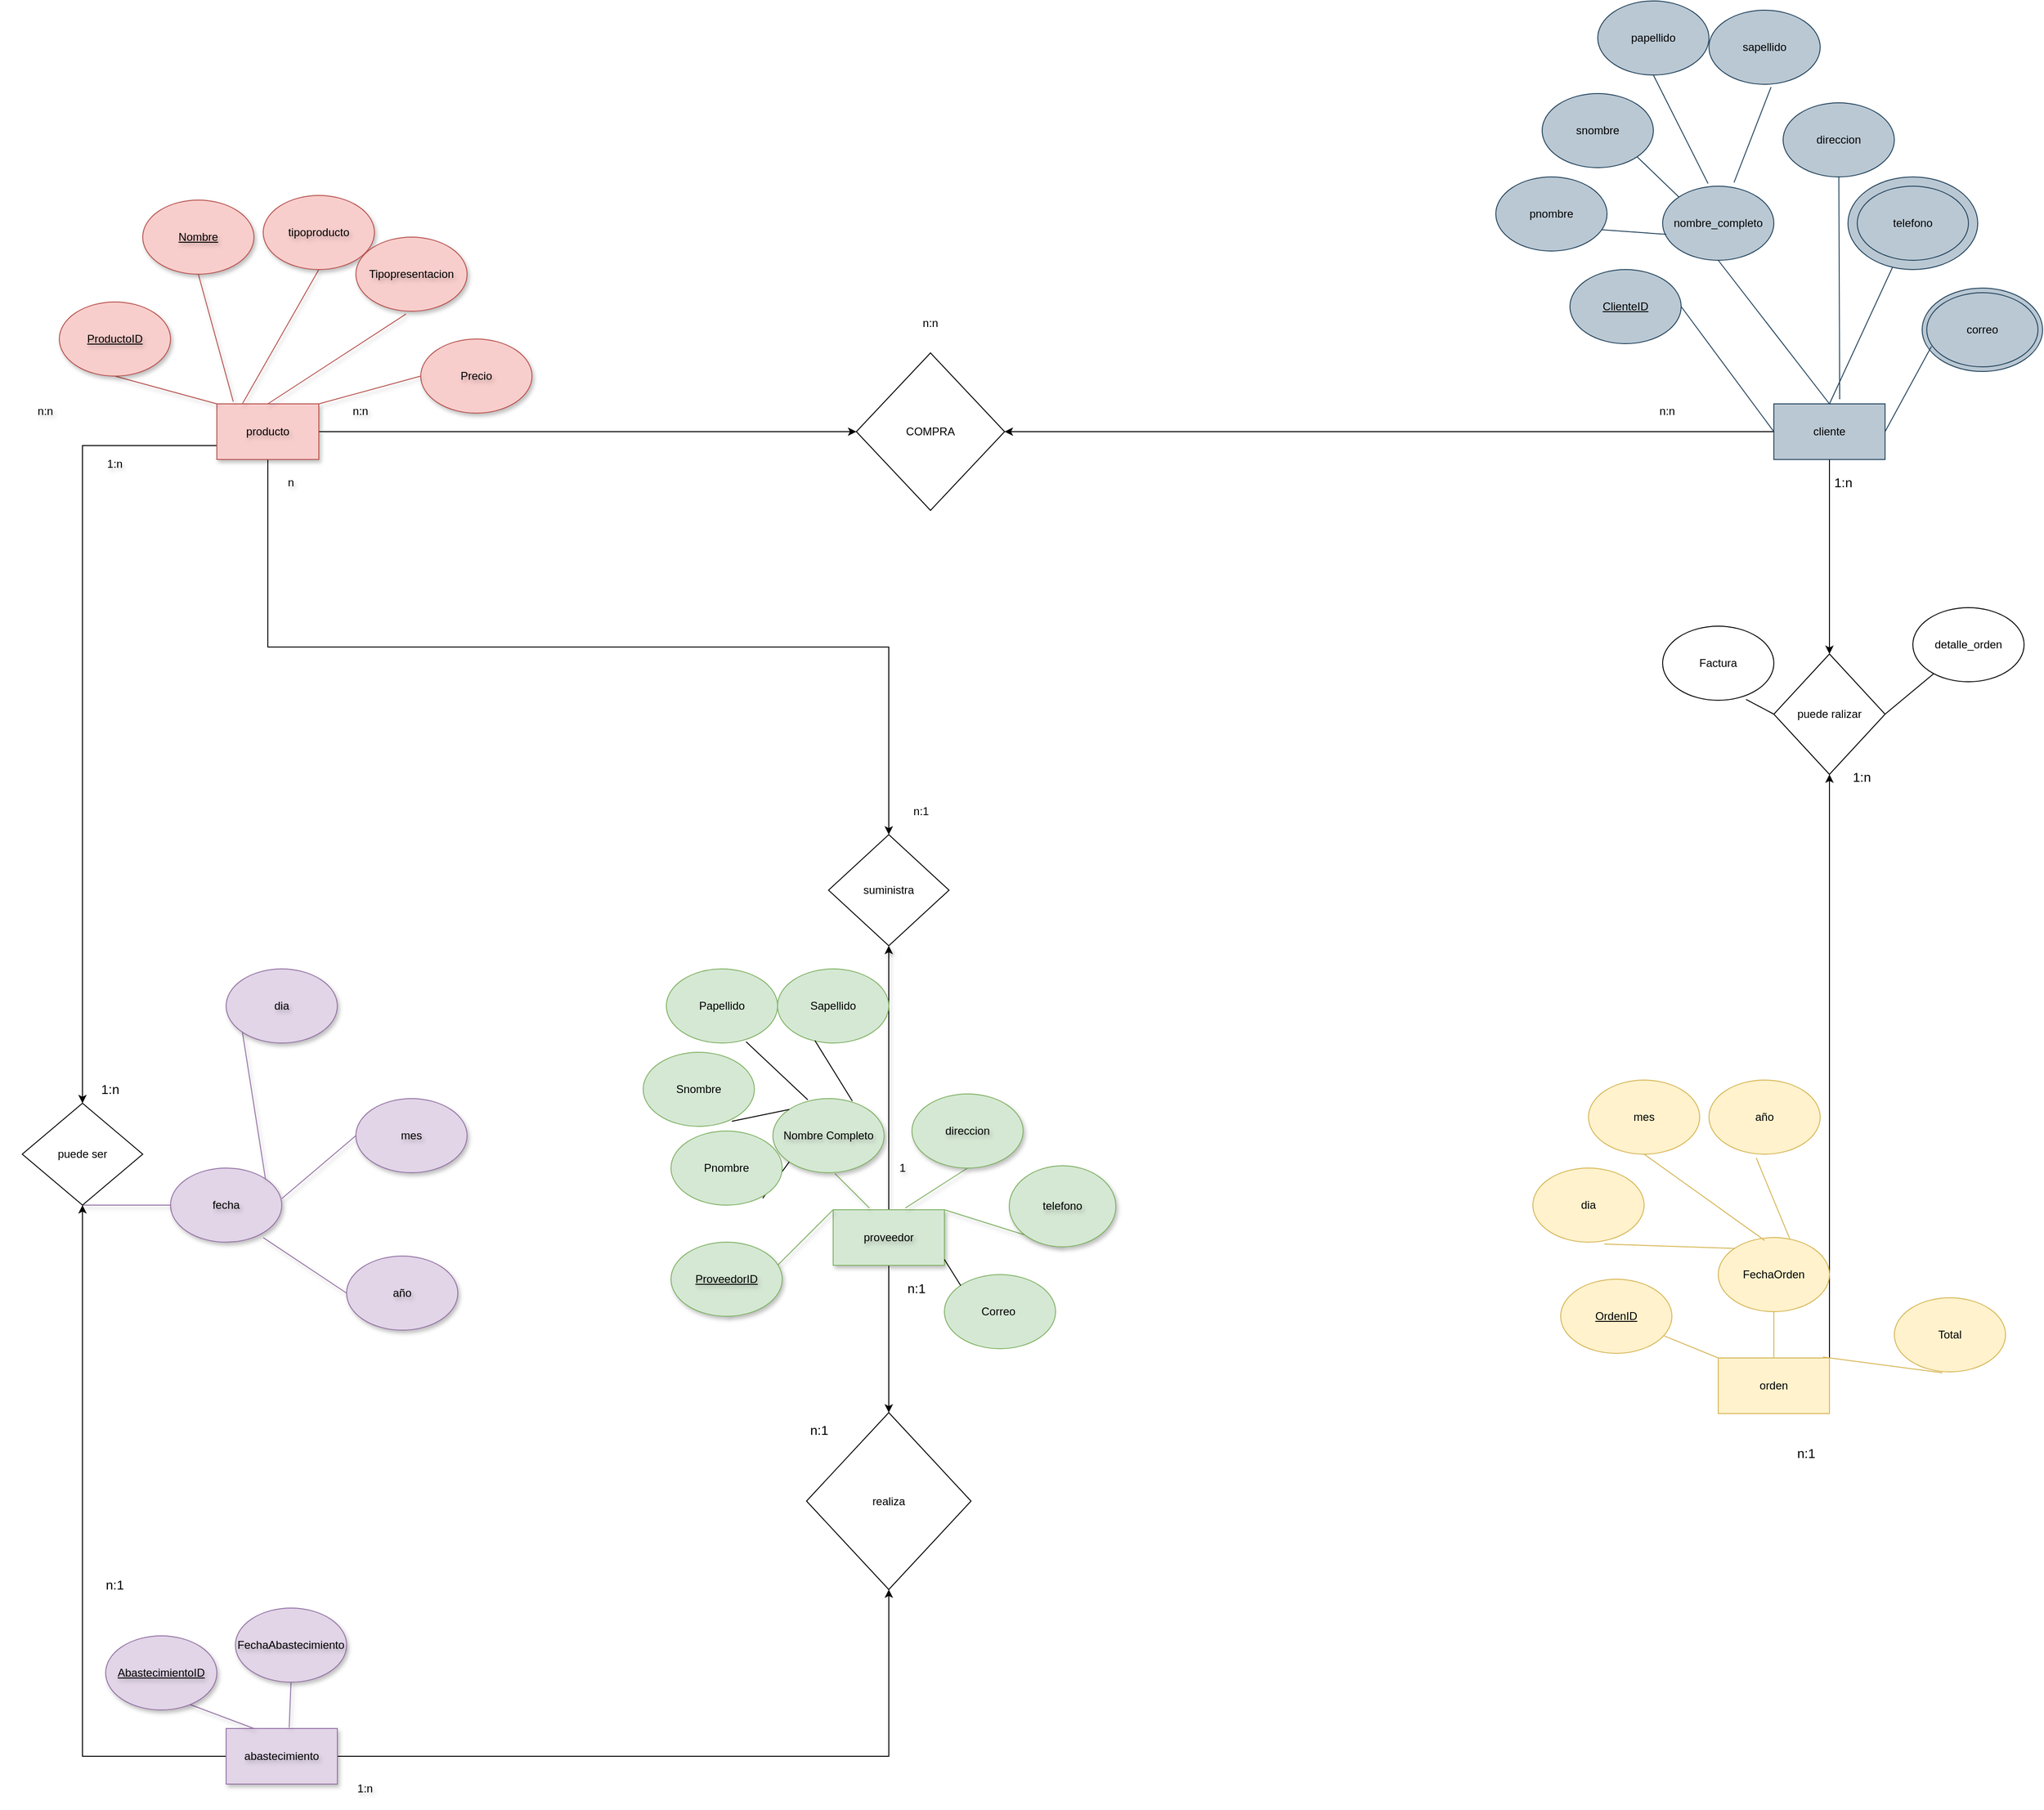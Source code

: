 <mxfile version="24.0.7" type="github">
  <diagram name="Página-1" id="KQwpbQ9i_a1BtApClrWy">
    <mxGraphModel dx="4506" dy="2755" grid="1" gridSize="10" guides="1" tooltips="1" connect="1" arrows="1" fold="1" page="1" pageScale="1" pageWidth="827" pageHeight="1169" math="0" shadow="0">
      <root>
        <mxCell id="0" />
        <mxCell id="1" parent="0" />
        <mxCell id="RHrHVaiQjJZBg-y2Oaoj-41" value="" style="ellipse;whiteSpace=wrap;html=1;fillColor=#bac8d3;strokeColor=#23445d;" parent="1" vertex="1">
          <mxGeometry x="590" y="-205" width="130" height="90" as="geometry" />
        </mxCell>
        <mxCell id="RHrHVaiQjJZBg-y2Oaoj-15" value="" style="ellipse;whiteSpace=wrap;html=1;fillColor=#bac8d3;strokeColor=#23445d;" parent="1" vertex="1">
          <mxGeometry x="510" y="-325" width="140" height="100" as="geometry" />
        </mxCell>
        <mxCell id="RHrHVaiQjJZBg-y2Oaoj-98" style="edgeStyle=orthogonalEdgeStyle;rounded=0;orthogonalLoop=1;jettySize=auto;html=1;" parent="1" source="RHrHVaiQjJZBg-y2Oaoj-1" target="RHrHVaiQjJZBg-y2Oaoj-99" edge="1">
          <mxGeometry relative="1" as="geometry">
            <mxPoint x="530" y="300" as="targetPoint" />
          </mxGeometry>
        </mxCell>
        <mxCell id="RHrHVaiQjJZBg-y2Oaoj-122" style="edgeStyle=orthogonalEdgeStyle;rounded=0;orthogonalLoop=1;jettySize=auto;html=1;exitX=0;exitY=0.5;exitDx=0;exitDy=0;entryX=1;entryY=0.5;entryDx=0;entryDy=0;" parent="1" source="RHrHVaiQjJZBg-y2Oaoj-1" target="RHrHVaiQjJZBg-y2Oaoj-97" edge="1">
          <mxGeometry relative="1" as="geometry" />
        </mxCell>
        <mxCell id="RHrHVaiQjJZBg-y2Oaoj-1" value="cliente" style="rounded=0;whiteSpace=wrap;html=1;fillColor=#bac8d3;strokeColor=#23445d;" parent="1" vertex="1">
          <mxGeometry x="430" y="-80" width="120" height="60" as="geometry" />
        </mxCell>
        <mxCell id="RHrHVaiQjJZBg-y2Oaoj-90" style="edgeStyle=orthogonalEdgeStyle;rounded=0;orthogonalLoop=1;jettySize=auto;html=1;entryX=0.5;entryY=0;entryDx=0;entryDy=0;exitX=0.5;exitY=1;exitDx=0;exitDy=0;" parent="1" source="RHrHVaiQjJZBg-y2Oaoj-2" target="RHrHVaiQjJZBg-y2Oaoj-92" edge="1">
          <mxGeometry relative="1" as="geometry">
            <mxPoint x="-890" y="530" as="targetPoint" />
            <mxPoint x="-1140" y="160" as="sourcePoint" />
          </mxGeometry>
        </mxCell>
        <mxCell id="RHrHVaiQjJZBg-y2Oaoj-108" style="edgeStyle=orthogonalEdgeStyle;rounded=0;orthogonalLoop=1;jettySize=auto;html=1;exitX=0;exitY=0.75;exitDx=0;exitDy=0;" parent="1" source="RHrHVaiQjJZBg-y2Oaoj-2" target="RHrHVaiQjJZBg-y2Oaoj-109" edge="1">
          <mxGeometry relative="1" as="geometry">
            <mxPoint x="-1412" y="420" as="targetPoint" />
          </mxGeometry>
        </mxCell>
        <mxCell id="RHrHVaiQjJZBg-y2Oaoj-111" style="edgeStyle=orthogonalEdgeStyle;rounded=0;orthogonalLoop=1;jettySize=auto;html=1;entryX=0;entryY=0.5;entryDx=0;entryDy=0;" parent="1" source="RHrHVaiQjJZBg-y2Oaoj-2" target="RHrHVaiQjJZBg-y2Oaoj-97" edge="1">
          <mxGeometry relative="1" as="geometry" />
        </mxCell>
        <mxCell id="RHrHVaiQjJZBg-y2Oaoj-2" value="producto" style="rounded=0;whiteSpace=wrap;html=1;fillColor=#f8cecc;strokeColor=#b85450;shadow=1;textShadow=1;" parent="1" vertex="1">
          <mxGeometry x="-1250" y="-80" width="110" height="60" as="geometry" />
        </mxCell>
        <mxCell id="RHrHVaiQjJZBg-y2Oaoj-91" style="edgeStyle=orthogonalEdgeStyle;rounded=0;orthogonalLoop=1;jettySize=auto;html=1;exitX=0.5;exitY=0;exitDx=0;exitDy=0;entryX=0.5;entryY=1;entryDx=0;entryDy=0;shadow=1;textShadow=1;" parent="1" source="RHrHVaiQjJZBg-y2Oaoj-3" target="RHrHVaiQjJZBg-y2Oaoj-92" edge="1">
          <mxGeometry relative="1" as="geometry">
            <mxPoint x="-525" y="540" as="targetPoint" />
          </mxGeometry>
        </mxCell>
        <mxCell id="RHrHVaiQjJZBg-y2Oaoj-127" style="edgeStyle=orthogonalEdgeStyle;rounded=0;orthogonalLoop=1;jettySize=auto;html=1;entryX=0.5;entryY=0;entryDx=0;entryDy=0;" parent="1" source="RHrHVaiQjJZBg-y2Oaoj-3" target="RHrHVaiQjJZBg-y2Oaoj-126" edge="1">
          <mxGeometry relative="1" as="geometry" />
        </mxCell>
        <mxCell id="RHrHVaiQjJZBg-y2Oaoj-3" value="proveedor" style="rounded=0;whiteSpace=wrap;html=1;fillColor=#d5e8d4;strokeColor=#82b366;shadow=1;textShadow=1;" parent="1" vertex="1">
          <mxGeometry x="-585" y="790" width="120" height="60" as="geometry" />
        </mxCell>
        <mxCell id="RHrHVaiQjJZBg-y2Oaoj-100" style="edgeStyle=orthogonalEdgeStyle;rounded=0;orthogonalLoop=1;jettySize=auto;html=1;exitX=1;exitY=0;exitDx=0;exitDy=0;entryX=0.5;entryY=1;entryDx=0;entryDy=0;" parent="1" source="RHrHVaiQjJZBg-y2Oaoj-5" target="RHrHVaiQjJZBg-y2Oaoj-99" edge="1">
          <mxGeometry relative="1" as="geometry">
            <mxPoint x="544" y="455" as="targetPoint" />
          </mxGeometry>
        </mxCell>
        <mxCell id="RHrHVaiQjJZBg-y2Oaoj-5" value="orden" style="rounded=0;whiteSpace=wrap;html=1;fillColor=#fff2cc;strokeColor=#d6b656;" parent="1" vertex="1">
          <mxGeometry x="370" y="950" width="120" height="60" as="geometry" />
        </mxCell>
        <mxCell id="RHrHVaiQjJZBg-y2Oaoj-8" value="" style="endArrow=none;html=1;rounded=0;exitX=0;exitY=0.5;exitDx=0;exitDy=0;entryX=1;entryY=0.5;entryDx=0;entryDy=0;fillColor=#bac8d3;strokeColor=#23445d;" parent="1" source="RHrHVaiQjJZBg-y2Oaoj-1" target="RHrHVaiQjJZBg-y2Oaoj-11" edge="1">
          <mxGeometry width="50" height="50" relative="1" as="geometry">
            <mxPoint x="460" y="-155" as="sourcePoint" />
            <mxPoint x="450" y="-265" as="targetPoint" />
          </mxGeometry>
        </mxCell>
        <mxCell id="RHrHVaiQjJZBg-y2Oaoj-9" value="" style="endArrow=none;html=1;rounded=0;exitX=0.5;exitY=0;exitDx=0;exitDy=0;entryX=0.5;entryY=1;entryDx=0;entryDy=0;fillColor=#bac8d3;strokeColor=#23445d;" parent="1" source="RHrHVaiQjJZBg-y2Oaoj-1" target="RHrHVaiQjJZBg-y2Oaoj-12" edge="1">
          <mxGeometry width="50" height="50" relative="1" as="geometry">
            <mxPoint x="500" y="-175" as="sourcePoint" />
            <mxPoint x="480" y="-245" as="targetPoint" />
          </mxGeometry>
        </mxCell>
        <mxCell id="RHrHVaiQjJZBg-y2Oaoj-10" value="" style="endArrow=none;html=1;rounded=0;fillColor=#bac8d3;strokeColor=#23445d;exitX=0.5;exitY=0;exitDx=0;exitDy=0;" parent="1" source="RHrHVaiQjJZBg-y2Oaoj-1" target="RHrHVaiQjJZBg-y2Oaoj-15" edge="1">
          <mxGeometry width="50" height="50" relative="1" as="geometry">
            <mxPoint x="520" y="-165" as="sourcePoint" />
            <mxPoint x="530" y="-245" as="targetPoint" />
          </mxGeometry>
        </mxCell>
        <mxCell id="RHrHVaiQjJZBg-y2Oaoj-11" value="&lt;u&gt;ClienteID&lt;/u&gt;" style="ellipse;whiteSpace=wrap;html=1;fillColor=#bac8d3;strokeColor=#23445d;" parent="1" vertex="1">
          <mxGeometry x="210" y="-225" width="120" height="80" as="geometry" />
        </mxCell>
        <mxCell id="RHrHVaiQjJZBg-y2Oaoj-12" value="nombre_completo" style="ellipse;whiteSpace=wrap;html=1;fillColor=#bac8d3;strokeColor=#23445d;" parent="1" vertex="1">
          <mxGeometry x="310" y="-315" width="120" height="80" as="geometry" />
        </mxCell>
        <mxCell id="RHrHVaiQjJZBg-y2Oaoj-13" value="direccion" style="ellipse;whiteSpace=wrap;html=1;fillColor=#bac8d3;strokeColor=#23445d;" parent="1" vertex="1">
          <mxGeometry x="440" y="-405" width="120" height="80" as="geometry" />
        </mxCell>
        <mxCell id="RHrHVaiQjJZBg-y2Oaoj-14" value="telefono" style="ellipse;whiteSpace=wrap;html=1;fillColor=#bac8d3;strokeColor=#23445d;" parent="1" vertex="1">
          <mxGeometry x="520" y="-315" width="120" height="80" as="geometry" />
        </mxCell>
        <mxCell id="RHrHVaiQjJZBg-y2Oaoj-16" value="" style="endArrow=none;html=1;rounded=0;exitX=0.592;exitY=-0.083;exitDx=0;exitDy=0;exitPerimeter=0;fillColor=#bac8d3;strokeColor=#23445d;" parent="1" source="RHrHVaiQjJZBg-y2Oaoj-1" target="RHrHVaiQjJZBg-y2Oaoj-13" edge="1">
          <mxGeometry width="50" height="50" relative="1" as="geometry">
            <mxPoint x="480" y="-135" as="sourcePoint" />
            <mxPoint x="480" y="-235" as="targetPoint" />
          </mxGeometry>
        </mxCell>
        <mxCell id="RHrHVaiQjJZBg-y2Oaoj-17" value="" style="endArrow=none;html=1;rounded=0;entryX=0.95;entryY=0.713;entryDx=0;entryDy=0;entryPerimeter=0;exitX=0.033;exitY=0.65;exitDx=0;exitDy=0;exitPerimeter=0;fillColor=#bac8d3;strokeColor=#23445d;" parent="1" source="RHrHVaiQjJZBg-y2Oaoj-12" target="RHrHVaiQjJZBg-y2Oaoj-19" edge="1">
          <mxGeometry width="50" height="50" relative="1" as="geometry">
            <mxPoint x="300" y="-265" as="sourcePoint" />
            <mxPoint x="240" y="-285" as="targetPoint" />
          </mxGeometry>
        </mxCell>
        <mxCell id="RHrHVaiQjJZBg-y2Oaoj-18" value="" style="endArrow=none;html=1;rounded=0;exitX=0;exitY=0;exitDx=0;exitDy=0;entryX=1;entryY=1;entryDx=0;entryDy=0;fillColor=#bac8d3;strokeColor=#23445d;" parent="1" source="RHrHVaiQjJZBg-y2Oaoj-12" target="RHrHVaiQjJZBg-y2Oaoj-20" edge="1">
          <mxGeometry width="50" height="50" relative="1" as="geometry">
            <mxPoint x="220" y="-295" as="sourcePoint" />
            <mxPoint x="380" y="-395" as="targetPoint" />
          </mxGeometry>
        </mxCell>
        <mxCell id="RHrHVaiQjJZBg-y2Oaoj-19" value="pnombre" style="ellipse;whiteSpace=wrap;html=1;fillColor=#bac8d3;strokeColor=#23445d;" parent="1" vertex="1">
          <mxGeometry x="130" y="-325" width="120" height="80" as="geometry" />
        </mxCell>
        <mxCell id="RHrHVaiQjJZBg-y2Oaoj-20" value="snombre" style="ellipse;whiteSpace=wrap;html=1;fillColor=#bac8d3;strokeColor=#23445d;" parent="1" vertex="1">
          <mxGeometry x="180" y="-415" width="120" height="80" as="geometry" />
        </mxCell>
        <mxCell id="RHrHVaiQjJZBg-y2Oaoj-21" value="papellido" style="ellipse;whiteSpace=wrap;html=1;fillColor=#bac8d3;strokeColor=#23445d;" parent="1" vertex="1">
          <mxGeometry x="240" y="-515" width="120" height="80" as="geometry" />
        </mxCell>
        <mxCell id="RHrHVaiQjJZBg-y2Oaoj-22" value="sapellido" style="ellipse;whiteSpace=wrap;html=1;fillColor=#bac8d3;strokeColor=#23445d;" parent="1" vertex="1">
          <mxGeometry x="360" y="-505" width="120" height="80" as="geometry" />
        </mxCell>
        <mxCell id="RHrHVaiQjJZBg-y2Oaoj-23" value="" style="endArrow=none;html=1;rounded=0;exitX=0.408;exitY=-0.037;exitDx=0;exitDy=0;exitPerimeter=0;entryX=0.5;entryY=1;entryDx=0;entryDy=0;fillColor=#bac8d3;strokeColor=#23445d;" parent="1" source="RHrHVaiQjJZBg-y2Oaoj-12" target="RHrHVaiQjJZBg-y2Oaoj-21" edge="1">
          <mxGeometry width="50" height="50" relative="1" as="geometry">
            <mxPoint x="240" y="-365" as="sourcePoint" />
            <mxPoint x="240" y="-465" as="targetPoint" />
          </mxGeometry>
        </mxCell>
        <mxCell id="RHrHVaiQjJZBg-y2Oaoj-24" value="" style="endArrow=none;html=1;rounded=0;exitX=0.642;exitY=-0.05;exitDx=0;exitDy=0;exitPerimeter=0;entryX=0.558;entryY=1.038;entryDx=0;entryDy=0;entryPerimeter=0;fillColor=#bac8d3;strokeColor=#23445d;" parent="1" source="RHrHVaiQjJZBg-y2Oaoj-12" target="RHrHVaiQjJZBg-y2Oaoj-22" edge="1">
          <mxGeometry width="50" height="50" relative="1" as="geometry">
            <mxPoint x="369.5" y="-355" as="sourcePoint" />
            <mxPoint x="369.5" y="-455" as="targetPoint" />
          </mxGeometry>
        </mxCell>
        <mxCell id="RHrHVaiQjJZBg-y2Oaoj-25" value="" style="endArrow=none;html=1;rounded=0;exitX=0;exitY=0;exitDx=0;exitDy=0;entryX=0.5;entryY=1;entryDx=0;entryDy=0;fillColor=#f8cecc;strokeColor=#b85450;shadow=1;textShadow=1;" parent="1" source="RHrHVaiQjJZBg-y2Oaoj-2" target="RHrHVaiQjJZBg-y2Oaoj-29" edge="1">
          <mxGeometry width="50" height="50" relative="1" as="geometry">
            <mxPoint x="-1240" y="-80" as="sourcePoint" />
            <mxPoint x="-1240" y="-180" as="targetPoint" />
          </mxGeometry>
        </mxCell>
        <mxCell id="RHrHVaiQjJZBg-y2Oaoj-26" value="" style="endArrow=none;html=1;rounded=0;exitX=0.25;exitY=0;exitDx=0;exitDy=0;entryX=0.5;entryY=1;entryDx=0;entryDy=0;fillColor=#f8cecc;strokeColor=#b85450;shadow=1;textShadow=1;" parent="1" source="RHrHVaiQjJZBg-y2Oaoj-2" target="RHrHVaiQjJZBg-y2Oaoj-31" edge="1">
          <mxGeometry width="50" height="50" relative="1" as="geometry">
            <mxPoint x="-1190" y="-80" as="sourcePoint" />
            <mxPoint x="-1190" y="-180" as="targetPoint" />
          </mxGeometry>
        </mxCell>
        <mxCell id="RHrHVaiQjJZBg-y2Oaoj-28" value="" style="endArrow=none;html=1;rounded=0;exitX=0.5;exitY=0;exitDx=0;exitDy=0;entryX=0.45;entryY=1.038;entryDx=0;entryDy=0;entryPerimeter=0;fillColor=#f8cecc;strokeColor=#b85450;shadow=1;textShadow=1;" parent="1" source="RHrHVaiQjJZBg-y2Oaoj-2" target="RHrHVaiQjJZBg-y2Oaoj-33" edge="1">
          <mxGeometry width="50" height="50" relative="1" as="geometry">
            <mxPoint x="-1020" y="40" as="sourcePoint" />
            <mxPoint x="-1110" y="-160" as="targetPoint" />
          </mxGeometry>
        </mxCell>
        <mxCell id="RHrHVaiQjJZBg-y2Oaoj-29" value="&lt;u&gt;ProductoID&lt;/u&gt;" style="ellipse;whiteSpace=wrap;html=1;fillColor=#f8cecc;strokeColor=#b85450;shadow=1;textShadow=1;" parent="1" vertex="1">
          <mxGeometry x="-1420" y="-190" width="120" height="80" as="geometry" />
        </mxCell>
        <mxCell id="RHrHVaiQjJZBg-y2Oaoj-31" value="tipoproducto" style="ellipse;whiteSpace=wrap;html=1;fillColor=#f8cecc;strokeColor=#b85450;shadow=1;textShadow=1;" parent="1" vertex="1">
          <mxGeometry x="-1200" y="-305" width="120" height="80" as="geometry" />
        </mxCell>
        <mxCell id="RHrHVaiQjJZBg-y2Oaoj-33" value="Tipopresentacion" style="ellipse;whiteSpace=wrap;html=1;fillColor=#f8cecc;strokeColor=#b85450;shadow=1;textShadow=1;" parent="1" vertex="1">
          <mxGeometry x="-1100" y="-260" width="120" height="80" as="geometry" />
        </mxCell>
        <mxCell id="RHrHVaiQjJZBg-y2Oaoj-34" value="Precio" style="ellipse;whiteSpace=wrap;html=1;fillColor=#f8cecc;strokeColor=#b85450;shadow=1;textShadow=1;" parent="1" vertex="1">
          <mxGeometry x="-1030" y="-150" width="120" height="80" as="geometry" />
        </mxCell>
        <mxCell id="RHrHVaiQjJZBg-y2Oaoj-36" value="" style="endArrow=none;html=1;rounded=0;exitX=1;exitY=0;exitDx=0;exitDy=0;entryX=0;entryY=0.5;entryDx=0;entryDy=0;fillColor=#f8cecc;strokeColor=#b85450;shadow=1;textShadow=1;" parent="1" source="RHrHVaiQjJZBg-y2Oaoj-2" target="RHrHVaiQjJZBg-y2Oaoj-34" edge="1">
          <mxGeometry width="50" height="50" relative="1" as="geometry">
            <mxPoint x="-1090" y="-10" as="sourcePoint" />
            <mxPoint x="-1030" y="-80" as="targetPoint" />
          </mxGeometry>
        </mxCell>
        <mxCell id="RHrHVaiQjJZBg-y2Oaoj-39" value="correo" style="ellipse;whiteSpace=wrap;html=1;fillColor=#bac8d3;strokeColor=#23445d;" parent="1" vertex="1">
          <mxGeometry x="595" y="-200" width="120" height="80" as="geometry" />
        </mxCell>
        <mxCell id="RHrHVaiQjJZBg-y2Oaoj-40" value="" style="endArrow=none;html=1;rounded=0;exitX=1;exitY=0.5;exitDx=0;exitDy=0;entryX=0.042;entryY=0.725;entryDx=0;entryDy=0;entryPerimeter=0;fillColor=#bac8d3;strokeColor=#23445d;" parent="1" source="RHrHVaiQjJZBg-y2Oaoj-1" target="RHrHVaiQjJZBg-y2Oaoj-39" edge="1">
          <mxGeometry width="50" height="50" relative="1" as="geometry">
            <mxPoint x="639" y="-65" as="sourcePoint" />
            <mxPoint x="639" y="-165" as="targetPoint" />
          </mxGeometry>
        </mxCell>
        <mxCell id="RHrHVaiQjJZBg-y2Oaoj-42" value="" style="endArrow=none;html=1;rounded=0;exitX=0;exitY=0;exitDx=0;exitDy=0;entryX=0.5;entryY=1;entryDx=0;entryDy=0;fillColor=#d5e8d4;strokeColor=#82b366;shadow=1;textShadow=1;" parent="1" source="RHrHVaiQjJZBg-y2Oaoj-3" target="RHrHVaiQjJZBg-y2Oaoj-47" edge="1">
          <mxGeometry width="50" height="50" relative="1" as="geometry">
            <mxPoint x="-600" y="650" as="sourcePoint" />
            <mxPoint x="-610" y="680" as="targetPoint" />
          </mxGeometry>
        </mxCell>
        <mxCell id="RHrHVaiQjJZBg-y2Oaoj-43" value="" style="endArrow=none;html=1;rounded=0;exitX=0.325;exitY=-0.033;exitDx=0;exitDy=0;exitPerimeter=0;entryX=0.558;entryY=1.013;entryDx=0;entryDy=0;entryPerimeter=0;fillColor=#d5e8d4;strokeColor=#82b366;shadow=1;textShadow=1;" parent="1" source="RHrHVaiQjJZBg-y2Oaoj-3" target="RHrHVaiQjJZBg-y2Oaoj-48" edge="1">
          <mxGeometry width="50" height="50" relative="1" as="geometry">
            <mxPoint x="-510" y="730" as="sourcePoint" />
            <mxPoint x="-550" y="630" as="targetPoint" />
          </mxGeometry>
        </mxCell>
        <mxCell id="RHrHVaiQjJZBg-y2Oaoj-44" value="" style="endArrow=none;html=1;rounded=0;exitX=0.65;exitY=-0.033;exitDx=0;exitDy=0;exitPerimeter=0;entryX=0.5;entryY=1;entryDx=0;entryDy=0;fillColor=#d5e8d4;strokeColor=#82b366;shadow=1;textShadow=1;" parent="1" source="RHrHVaiQjJZBg-y2Oaoj-3" target="RHrHVaiQjJZBg-y2Oaoj-50" edge="1">
          <mxGeometry width="50" height="50" relative="1" as="geometry">
            <mxPoint x="-370" y="760" as="sourcePoint" />
            <mxPoint x="-490" y="640" as="targetPoint" />
          </mxGeometry>
        </mxCell>
        <mxCell id="RHrHVaiQjJZBg-y2Oaoj-45" value="" style="endArrow=none;html=1;rounded=0;exitX=1;exitY=0;exitDx=0;exitDy=0;entryX=0.5;entryY=1;entryDx=0;entryDy=0;fillColor=#d5e8d4;strokeColor=#82b366;shadow=1;textShadow=1;" parent="1" source="RHrHVaiQjJZBg-y2Oaoj-3" target="RHrHVaiQjJZBg-y2Oaoj-51" edge="1">
          <mxGeometry width="50" height="50" relative="1" as="geometry">
            <mxPoint x="-310.5" y="770" as="sourcePoint" />
            <mxPoint x="-430" y="650" as="targetPoint" />
          </mxGeometry>
        </mxCell>
        <mxCell id="RHrHVaiQjJZBg-y2Oaoj-47" value="&lt;u&gt;ProveedorID&lt;/u&gt;" style="ellipse;whiteSpace=wrap;html=1;fillColor=#d5e8d4;strokeColor=#82b366;shadow=1;textShadow=1;" parent="1" vertex="1">
          <mxGeometry x="-760" y="825" width="120" height="80" as="geometry" />
        </mxCell>
        <mxCell id="RHrHVaiQjJZBg-y2Oaoj-48" value="Nombre Completo" style="ellipse;whiteSpace=wrap;html=1;fillColor=#d5e8d4;strokeColor=#82b366;shadow=1;textShadow=1;" parent="1" vertex="1">
          <mxGeometry x="-650" y="670" width="120" height="80" as="geometry" />
        </mxCell>
        <mxCell id="RHrHVaiQjJZBg-y2Oaoj-50" value="direccion" style="ellipse;whiteSpace=wrap;html=1;fillColor=#d5e8d4;strokeColor=#82b366;shadow=1;textShadow=1;" parent="1" vertex="1">
          <mxGeometry x="-500" y="665" width="120" height="80" as="geometry" />
        </mxCell>
        <mxCell id="RHrHVaiQjJZBg-y2Oaoj-51" value="telefono" style="ellipse;whiteSpace=wrap;html=1;fillColor=#d5e8d4;strokeColor=#82b366;shadow=1;textShadow=1;" parent="1" vertex="1">
          <mxGeometry x="-395" y="742.5" width="115" height="87.5" as="geometry" />
        </mxCell>
        <mxCell id="RHrHVaiQjJZBg-y2Oaoj-53" value="" style="endArrow=none;html=1;rounded=0;exitX=0;exitY=0;exitDx=0;exitDy=0;fillColor=#fff2cc;strokeColor=#d6b656;" parent="1" source="RHrHVaiQjJZBg-y2Oaoj-5" target="RHrHVaiQjJZBg-y2Oaoj-58" edge="1">
          <mxGeometry width="50" height="50" relative="1" as="geometry">
            <mxPoint x="370" y="900" as="sourcePoint" />
            <mxPoint x="310" y="835" as="targetPoint" />
          </mxGeometry>
        </mxCell>
        <mxCell id="RHrHVaiQjJZBg-y2Oaoj-54" value="" style="endArrow=none;html=1;rounded=0;exitX=0.5;exitY=0;exitDx=0;exitDy=0;entryX=0.5;entryY=1;entryDx=0;entryDy=0;fillColor=#fff2cc;strokeColor=#d6b656;" parent="1" source="RHrHVaiQjJZBg-y2Oaoj-5" target="RHrHVaiQjJZBg-y2Oaoj-59" edge="1">
          <mxGeometry width="50" height="50" relative="1" as="geometry">
            <mxPoint x="470" y="765" as="sourcePoint" />
            <mxPoint x="420" y="825" as="targetPoint" />
          </mxGeometry>
        </mxCell>
        <mxCell id="RHrHVaiQjJZBg-y2Oaoj-55" value="" style="endArrow=none;html=1;rounded=0;exitX=0.942;exitY=-0.017;exitDx=0;exitDy=0;entryX=0.433;entryY=1.013;entryDx=0;entryDy=0;entryPerimeter=0;fillColor=#fff2cc;strokeColor=#d6b656;exitPerimeter=0;" parent="1" source="RHrHVaiQjJZBg-y2Oaoj-5" target="RHrHVaiQjJZBg-y2Oaoj-60" edge="1">
          <mxGeometry width="50" height="50" relative="1" as="geometry">
            <mxPoint x="480" y="775" as="sourcePoint" />
            <mxPoint x="480" y="855" as="targetPoint" />
          </mxGeometry>
        </mxCell>
        <mxCell id="RHrHVaiQjJZBg-y2Oaoj-58" value="&lt;u&gt;OrdenID&lt;/u&gt;" style="ellipse;whiteSpace=wrap;html=1;fillColor=#fff2cc;strokeColor=#d6b656;" parent="1" vertex="1">
          <mxGeometry x="200" y="865" width="120" height="80" as="geometry" />
        </mxCell>
        <mxCell id="RHrHVaiQjJZBg-y2Oaoj-59" value="FechaOrden" style="ellipse;whiteSpace=wrap;html=1;fillColor=#fff2cc;strokeColor=#d6b656;" parent="1" vertex="1">
          <mxGeometry x="370" y="820" width="120" height="80" as="geometry" />
        </mxCell>
        <mxCell id="RHrHVaiQjJZBg-y2Oaoj-60" value="Total" style="ellipse;whiteSpace=wrap;html=1;fillColor=#fff2cc;strokeColor=#d6b656;" parent="1" vertex="1">
          <mxGeometry x="560" y="885" width="120" height="80" as="geometry" />
        </mxCell>
        <mxCell id="RHrHVaiQjJZBg-y2Oaoj-63" value="" style="endArrow=none;html=1;rounded=0;exitX=0;exitY=0;exitDx=0;exitDy=0;entryX=0.642;entryY=1.025;entryDx=0;entryDy=0;entryPerimeter=0;fillColor=#fff2cc;strokeColor=#d6b656;" parent="1" source="RHrHVaiQjJZBg-y2Oaoj-59" target="RHrHVaiQjJZBg-y2Oaoj-67" edge="1">
          <mxGeometry width="50" height="50" relative="1" as="geometry">
            <mxPoint x="290" y="835" as="sourcePoint" />
            <mxPoint x="300" y="805" as="targetPoint" />
          </mxGeometry>
        </mxCell>
        <mxCell id="RHrHVaiQjJZBg-y2Oaoj-65" value="" style="endArrow=none;html=1;rounded=0;exitX=0.417;exitY=0.038;exitDx=0;exitDy=0;exitPerimeter=0;entryX=0.5;entryY=1;entryDx=0;entryDy=0;fillColor=#fff2cc;strokeColor=#d6b656;" parent="1" source="RHrHVaiQjJZBg-y2Oaoj-59" target="RHrHVaiQjJZBg-y2Oaoj-68" edge="1">
          <mxGeometry width="50" height="50" relative="1" as="geometry">
            <mxPoint x="398" y="785" as="sourcePoint" />
            <mxPoint x="360" y="755" as="targetPoint" />
          </mxGeometry>
        </mxCell>
        <mxCell id="RHrHVaiQjJZBg-y2Oaoj-66" value="" style="endArrow=none;html=1;rounded=0;exitX=0.642;exitY=0.013;exitDx=0;exitDy=0;exitPerimeter=0;entryX=0.425;entryY=1.05;entryDx=0;entryDy=0;entryPerimeter=0;fillColor=#fff2cc;strokeColor=#d6b656;" parent="1" source="RHrHVaiQjJZBg-y2Oaoj-59" target="RHrHVaiQjJZBg-y2Oaoj-69" edge="1">
          <mxGeometry width="50" height="50" relative="1" as="geometry">
            <mxPoint x="400" y="805" as="sourcePoint" />
            <mxPoint x="420" y="745" as="targetPoint" />
          </mxGeometry>
        </mxCell>
        <mxCell id="RHrHVaiQjJZBg-y2Oaoj-67" value="dia" style="ellipse;whiteSpace=wrap;html=1;fillColor=#fff2cc;strokeColor=#d6b656;" parent="1" vertex="1">
          <mxGeometry x="170" y="745" width="120" height="80" as="geometry" />
        </mxCell>
        <mxCell id="RHrHVaiQjJZBg-y2Oaoj-68" value="mes" style="ellipse;whiteSpace=wrap;html=1;fillColor=#fff2cc;strokeColor=#d6b656;" parent="1" vertex="1">
          <mxGeometry x="230" y="650" width="120" height="80" as="geometry" />
        </mxCell>
        <mxCell id="RHrHVaiQjJZBg-y2Oaoj-69" value="año" style="ellipse;whiteSpace=wrap;html=1;fillColor=#fff2cc;strokeColor=#d6b656;" parent="1" vertex="1">
          <mxGeometry x="360" y="650" width="120" height="80" as="geometry" />
        </mxCell>
        <mxCell id="RHrHVaiQjJZBg-y2Oaoj-110" style="edgeStyle=orthogonalEdgeStyle;rounded=0;orthogonalLoop=1;jettySize=auto;html=1;entryX=0.5;entryY=1;entryDx=0;entryDy=0;" parent="1" source="RHrHVaiQjJZBg-y2Oaoj-76" target="RHrHVaiQjJZBg-y2Oaoj-109" edge="1">
          <mxGeometry relative="1" as="geometry" />
        </mxCell>
        <mxCell id="RHrHVaiQjJZBg-y2Oaoj-125" style="edgeStyle=orthogonalEdgeStyle;rounded=0;orthogonalLoop=1;jettySize=auto;html=1;" parent="1" source="RHrHVaiQjJZBg-y2Oaoj-76" target="RHrHVaiQjJZBg-y2Oaoj-126" edge="1">
          <mxGeometry relative="1" as="geometry">
            <mxPoint x="-1170" y="960" as="targetPoint" />
          </mxGeometry>
        </mxCell>
        <mxCell id="RHrHVaiQjJZBg-y2Oaoj-76" value="abastecimiento" style="rounded=0;whiteSpace=wrap;html=1;fillColor=#e1d5e7;strokeColor=#9673a6;shadow=1;textShadow=1;" parent="1" vertex="1">
          <mxGeometry x="-1240" y="1350" width="120" height="60" as="geometry" />
        </mxCell>
        <mxCell id="RHrHVaiQjJZBg-y2Oaoj-77" value="" style="endArrow=none;html=1;rounded=0;entryX=0.25;entryY=0;entryDx=0;entryDy=0;exitX=0;exitY=0.5;exitDx=0;exitDy=0;fillColor=#e1d5e7;strokeColor=#9673a6;shadow=1;textShadow=1;" parent="1" source="RHrHVaiQjJZBg-y2Oaoj-78" target="RHrHVaiQjJZBg-y2Oaoj-76" edge="1">
          <mxGeometry width="50" height="50" relative="1" as="geometry">
            <mxPoint x="-1410" y="1520" as="sourcePoint" />
            <mxPoint x="-1330" y="1310" as="targetPoint" />
          </mxGeometry>
        </mxCell>
        <mxCell id="RHrHVaiQjJZBg-y2Oaoj-78" value="&lt;u&gt;AbastecimientoID&lt;/u&gt;" style="ellipse;whiteSpace=wrap;html=1;fillColor=#e1d5e7;strokeColor=#9673a6;shadow=1;textShadow=1;" parent="1" vertex="1">
          <mxGeometry x="-1370" y="1250" width="120" height="80" as="geometry" />
        </mxCell>
        <mxCell id="RHrHVaiQjJZBg-y2Oaoj-79" value="" style="endArrow=none;html=1;rounded=0;entryX=0.567;entryY=-0.017;entryDx=0;entryDy=0;exitX=0.5;exitY=1;exitDx=0;exitDy=0;entryPerimeter=0;fillColor=#e1d5e7;strokeColor=#9673a6;shadow=1;textShadow=1;" parent="1" source="RHrHVaiQjJZBg-y2Oaoj-80" target="RHrHVaiQjJZBg-y2Oaoj-76" edge="1">
          <mxGeometry width="50" height="50" relative="1" as="geometry">
            <mxPoint x="-1200" y="1540" as="sourcePoint" />
            <mxPoint x="-1120" y="1330" as="targetPoint" />
          </mxGeometry>
        </mxCell>
        <mxCell id="RHrHVaiQjJZBg-y2Oaoj-80" value="FechaAbastecimiento" style="ellipse;whiteSpace=wrap;html=1;fillColor=#e1d5e7;strokeColor=#9673a6;shadow=1;textShadow=1;" parent="1" vertex="1">
          <mxGeometry x="-1230" y="1220" width="120" height="80" as="geometry" />
        </mxCell>
        <mxCell id="RHrHVaiQjJZBg-y2Oaoj-81" value="fecha" style="ellipse;whiteSpace=wrap;html=1;fillColor=#e1d5e7;strokeColor=#9673a6;shadow=1;textShadow=1;" parent="1" vertex="1">
          <mxGeometry x="-1300" y="745" width="120" height="80" as="geometry" />
        </mxCell>
        <mxCell id="RHrHVaiQjJZBg-y2Oaoj-82" value="" style="endArrow=none;html=1;rounded=0;entryX=0;entryY=1;entryDx=0;entryDy=0;exitX=1;exitY=0;exitDx=0;exitDy=0;fillColor=#e1d5e7;strokeColor=#9673a6;shadow=1;textShadow=1;" parent="1" source="RHrHVaiQjJZBg-y2Oaoj-81" target="RHrHVaiQjJZBg-y2Oaoj-85" edge="1">
          <mxGeometry width="50" height="50" relative="1" as="geometry">
            <mxPoint x="-960" y="815" as="sourcePoint" />
            <mxPoint x="-990" y="795" as="targetPoint" />
          </mxGeometry>
        </mxCell>
        <mxCell id="RHrHVaiQjJZBg-y2Oaoj-83" value="" style="endArrow=none;html=1;rounded=0;entryX=0;entryY=0.5;entryDx=0;entryDy=0;exitX=1;exitY=0.413;exitDx=0;exitDy=0;exitPerimeter=0;fillColor=#e1d5e7;strokeColor=#9673a6;shadow=1;textShadow=1;" parent="1" source="RHrHVaiQjJZBg-y2Oaoj-81" target="RHrHVaiQjJZBg-y2Oaoj-86" edge="1">
          <mxGeometry width="50" height="50" relative="1" as="geometry">
            <mxPoint x="-990" y="815" as="sourcePoint" />
            <mxPoint x="-930" y="745" as="targetPoint" />
          </mxGeometry>
        </mxCell>
        <mxCell id="RHrHVaiQjJZBg-y2Oaoj-84" value="" style="endArrow=none;html=1;rounded=0;entryX=0;entryY=0.5;entryDx=0;entryDy=0;exitX=0.833;exitY=0.938;exitDx=0;exitDy=0;exitPerimeter=0;fillColor=#e1d5e7;strokeColor=#9673a6;shadow=1;textShadow=1;" parent="1" source="RHrHVaiQjJZBg-y2Oaoj-81" target="RHrHVaiQjJZBg-y2Oaoj-87" edge="1">
          <mxGeometry width="50" height="50" relative="1" as="geometry">
            <mxPoint x="-1020" y="885" as="sourcePoint" />
            <mxPoint x="-870" y="735" as="targetPoint" />
            <Array as="points" />
          </mxGeometry>
        </mxCell>
        <mxCell id="RHrHVaiQjJZBg-y2Oaoj-85" value="dia" style="ellipse;whiteSpace=wrap;html=1;fillColor=#e1d5e7;strokeColor=#9673a6;shadow=1;textShadow=1;" parent="1" vertex="1">
          <mxGeometry x="-1240" y="530" width="120" height="80" as="geometry" />
        </mxCell>
        <mxCell id="RHrHVaiQjJZBg-y2Oaoj-86" value="mes" style="ellipse;whiteSpace=wrap;html=1;fillColor=#e1d5e7;strokeColor=#9673a6;shadow=1;textShadow=1;" parent="1" vertex="1">
          <mxGeometry x="-1100" y="670" width="120" height="80" as="geometry" />
        </mxCell>
        <mxCell id="RHrHVaiQjJZBg-y2Oaoj-87" value="año" style="ellipse;whiteSpace=wrap;html=1;fillColor=#e1d5e7;strokeColor=#9673a6;shadow=1;textShadow=1;" parent="1" vertex="1">
          <mxGeometry x="-1110" y="840" width="120" height="80" as="geometry" />
        </mxCell>
        <mxCell id="RHrHVaiQjJZBg-y2Oaoj-88" value="" style="endArrow=none;html=1;rounded=0;exitX=0.5;exitY=1;exitDx=0;exitDy=0;fillColor=#e1d5e7;strokeColor=#9673a6;shadow=1;textShadow=1;entryX=0;entryY=0.5;entryDx=0;entryDy=0;" parent="1" source="RHrHVaiQjJZBg-y2Oaoj-109" target="RHrHVaiQjJZBg-y2Oaoj-81" edge="1">
          <mxGeometry width="50" height="50" relative="1" as="geometry">
            <mxPoint x="-890" y="1420" as="sourcePoint" />
            <mxPoint x="-1120" y="810" as="targetPoint" />
          </mxGeometry>
        </mxCell>
        <mxCell id="RHrHVaiQjJZBg-y2Oaoj-92" value="suministra" style="rhombus;whiteSpace=wrap;html=1;" parent="1" vertex="1">
          <mxGeometry x="-590" y="385" width="130" height="120" as="geometry" />
        </mxCell>
        <mxCell id="RHrHVaiQjJZBg-y2Oaoj-97" value="COMPRA" style="rhombus;whiteSpace=wrap;html=1;" parent="1" vertex="1">
          <mxGeometry x="-560" y="-135" width="160" height="170" as="geometry" />
        </mxCell>
        <mxCell id="RHrHVaiQjJZBg-y2Oaoj-99" value="puede ralizar" style="rhombus;whiteSpace=wrap;html=1;" parent="1" vertex="1">
          <mxGeometry x="430" y="190" width="120" height="130" as="geometry" />
        </mxCell>
        <mxCell id="RHrHVaiQjJZBg-y2Oaoj-109" value="puede ser" style="rhombus;whiteSpace=wrap;html=1;" parent="1" vertex="1">
          <mxGeometry x="-1460" y="675" width="130" height="110" as="geometry" />
        </mxCell>
        <mxCell id="RHrHVaiQjJZBg-y2Oaoj-113" value="n:n" style="text;html=1;align=center;verticalAlign=middle;whiteSpace=wrap;rounded=0;shadow=1;textShadow=1;" parent="1" vertex="1">
          <mxGeometry x="-1140" y="-87.5" width="90" height="30" as="geometry" />
        </mxCell>
        <mxCell id="RHrHVaiQjJZBg-y2Oaoj-115" value="n:n" style="text;html=1;align=center;verticalAlign=middle;whiteSpace=wrap;rounded=0;" parent="1" vertex="1">
          <mxGeometry x="-595" y="-230" width="230" height="125" as="geometry" />
        </mxCell>
        <mxCell id="RHrHVaiQjJZBg-y2Oaoj-116" value="n" style="text;html=1;align=center;verticalAlign=middle;whiteSpace=wrap;rounded=0;shadow=1;textShadow=1;" parent="1" vertex="1">
          <mxGeometry x="-1200" y="-10" width="60" height="30" as="geometry" />
        </mxCell>
        <mxCell id="RHrHVaiQjJZBg-y2Oaoj-117" value="1" style="text;html=1;align=center;verticalAlign=middle;whiteSpace=wrap;rounded=0;shadow=1;textShadow=1;" parent="1" vertex="1">
          <mxGeometry x="-540" y="730" width="60" height="30" as="geometry" />
        </mxCell>
        <mxCell id="RHrHVaiQjJZBg-y2Oaoj-118" value="n:1" style="text;html=1;align=center;verticalAlign=middle;whiteSpace=wrap;rounded=0;fillColor=none;" parent="1" vertex="1">
          <mxGeometry x="-560" y="330" width="140" height="60" as="geometry" />
        </mxCell>
        <mxCell id="RHrHVaiQjJZBg-y2Oaoj-124" value="n:n" style="text;html=1;align=center;verticalAlign=middle;whiteSpace=wrap;rounded=0;" parent="1" vertex="1">
          <mxGeometry x="270" y="-87.5" width="90" height="30" as="geometry" />
        </mxCell>
        <mxCell id="RHrHVaiQjJZBg-y2Oaoj-126" value="realiza" style="rhombus;whiteSpace=wrap;html=1;" parent="1" vertex="1">
          <mxGeometry x="-613.75" y="1009" width="177.5" height="191" as="geometry" />
        </mxCell>
        <mxCell id="RHrHVaiQjJZBg-y2Oaoj-128" value="&lt;font style=&quot;font-size: 14px;&quot;&gt;n:1&lt;/font&gt;" style="text;html=1;align=center;verticalAlign=middle;whiteSpace=wrap;rounded=0;" parent="1" vertex="1">
          <mxGeometry x="-525" y="860" width="60" height="30" as="geometry" />
        </mxCell>
        <mxCell id="RHrHVaiQjJZBg-y2Oaoj-129" value="1:n" style="text;html=1;align=center;verticalAlign=middle;whiteSpace=wrap;rounded=0;shadow=1;textShadow=1;" parent="1" vertex="1">
          <mxGeometry x="-1120" y="1400" width="60" height="30" as="geometry" />
        </mxCell>
        <mxCell id="RHrHVaiQjJZBg-y2Oaoj-130" value="&lt;font style=&quot;font-size: 14px;&quot;&gt;n:1&lt;/font&gt;" style="text;html=1;align=center;verticalAlign=middle;whiteSpace=wrap;rounded=0;strokeWidth=1;" parent="1" vertex="1">
          <mxGeometry x="-715" y="965" width="230" height="125" as="geometry" />
        </mxCell>
        <mxCell id="RHrHVaiQjJZBg-y2Oaoj-131" value="1:n" style="text;html=1;align=center;verticalAlign=middle;whiteSpace=wrap;rounded=0;shadow=1;textShadow=1;" parent="1" vertex="1">
          <mxGeometry x="-1390" y="-30" width="60" height="30" as="geometry" />
        </mxCell>
        <mxCell id="RHrHVaiQjJZBg-y2Oaoj-132" value="&lt;font style=&quot;font-size: 14px;&quot;&gt;n:1&lt;/font&gt;" style="text;html=1;align=center;verticalAlign=middle;whiteSpace=wrap;rounded=0;" parent="1" vertex="1">
          <mxGeometry x="-1390" y="1180" width="60" height="30" as="geometry" />
        </mxCell>
        <mxCell id="RHrHVaiQjJZBg-y2Oaoj-134" value="&lt;font style=&quot;font-size: 14px;&quot;&gt;1:n&lt;/font&gt;" style="text;html=1;align=center;verticalAlign=middle;whiteSpace=wrap;rounded=0;strokeWidth=1;" parent="1" vertex="1">
          <mxGeometry x="-1480" y="597.5" width="230" height="125" as="geometry" />
        </mxCell>
        <mxCell id="RHrHVaiQjJZBg-y2Oaoj-136" value="&lt;font style=&quot;font-size: 14px;&quot;&gt;1:n&lt;/font&gt;" style="text;html=1;align=center;verticalAlign=middle;whiteSpace=wrap;rounded=0;" parent="1" vertex="1">
          <mxGeometry x="460" y="-10" width="90" height="30" as="geometry" />
        </mxCell>
        <mxCell id="RHrHVaiQjJZBg-y2Oaoj-137" value="&lt;font style=&quot;font-size: 14px;&quot;&gt;n:1&lt;/font&gt;" style="text;html=1;align=center;verticalAlign=middle;whiteSpace=wrap;rounded=0;" parent="1" vertex="1">
          <mxGeometry x="370" y="965" width="190" height="176" as="geometry" />
        </mxCell>
        <mxCell id="RHrHVaiQjJZBg-y2Oaoj-139" value="&lt;font style=&quot;font-size: 14px;&quot;&gt;1:n&lt;/font&gt;" style="text;html=1;align=center;verticalAlign=middle;whiteSpace=wrap;rounded=0;fillColor=none;" parent="1" vertex="1">
          <mxGeometry x="450" y="290" width="150" height="65" as="geometry" />
        </mxCell>
        <mxCell id="RHrHVaiQjJZBg-y2Oaoj-140" value="" style="endArrow=none;html=1;rounded=0;exitX=1;exitY=0.5;exitDx=0;exitDy=0;" parent="1" source="RHrHVaiQjJZBg-y2Oaoj-99" target="RHrHVaiQjJZBg-y2Oaoj-141" edge="1">
          <mxGeometry width="50" height="50" relative="1" as="geometry">
            <mxPoint x="580" y="230" as="sourcePoint" />
            <mxPoint x="630" y="180" as="targetPoint" />
          </mxGeometry>
        </mxCell>
        <mxCell id="RHrHVaiQjJZBg-y2Oaoj-141" value="detalle_orden" style="ellipse;whiteSpace=wrap;html=1;" parent="1" vertex="1">
          <mxGeometry x="580" y="140" width="120" height="80" as="geometry" />
        </mxCell>
        <mxCell id="h3VSHQey5GweMX60ceLr-15" value="n:n" style="text;html=1;align=center;verticalAlign=middle;whiteSpace=wrap;rounded=0;shadow=1;textShadow=1;" parent="1" vertex="1">
          <mxGeometry x="-1480" y="-87.5" width="90" height="30" as="geometry" />
        </mxCell>
        <mxCell id="zEtrgit6qLJAudFie82b-4" value="" style="endArrow=none;html=1;rounded=0;exitX=0;exitY=1;exitDx=0;exitDy=0;entryX=0.825;entryY=0.908;entryDx=0;entryDy=0;entryPerimeter=0;" parent="1" source="RHrHVaiQjJZBg-y2Oaoj-48" target="zEtrgit6qLJAudFie82b-11" edge="1">
          <mxGeometry width="50" height="50" relative="1" as="geometry">
            <mxPoint x="-480" y="780" as="sourcePoint" />
            <mxPoint x="-716.32" y="703.36" as="targetPoint" />
          </mxGeometry>
        </mxCell>
        <mxCell id="zEtrgit6qLJAudFie82b-6" value="" style="endArrow=none;html=1;rounded=0;exitX=0;exitY=0;exitDx=0;exitDy=0;entryX=0.797;entryY=0.931;entryDx=0;entryDy=0;entryPerimeter=0;" parent="1" source="RHrHVaiQjJZBg-y2Oaoj-48" target="zEtrgit6qLJAudFie82b-12" edge="1">
          <mxGeometry width="50" height="50" relative="1" as="geometry">
            <mxPoint x="-636" y="647" as="sourcePoint" />
            <mxPoint x="-660.07" y="613.36" as="targetPoint" />
          </mxGeometry>
        </mxCell>
        <mxCell id="zEtrgit6qLJAudFie82b-11" value="Pnombre" style="ellipse;whiteSpace=wrap;html=1;fillColor=#d5e8d4;strokeColor=#82b366;" parent="1" vertex="1">
          <mxGeometry x="-760" y="705" width="120" height="80" as="geometry" />
        </mxCell>
        <mxCell id="zEtrgit6qLJAudFie82b-12" value="Snombre" style="ellipse;whiteSpace=wrap;html=1;align=center;fillColor=#d5e8d4;strokeColor=#82b366;" parent="1" vertex="1">
          <mxGeometry x="-790" y="620" width="120" height="80" as="geometry" />
        </mxCell>
        <mxCell id="zEtrgit6qLJAudFie82b-13" value="Papellido" style="ellipse;whiteSpace=wrap;html=1;fillColor=#d5e8d4;strokeColor=#82b366;" parent="1" vertex="1">
          <mxGeometry x="-765" y="530" width="120" height="80" as="geometry" />
        </mxCell>
        <mxCell id="zEtrgit6qLJAudFie82b-14" value="" style="endArrow=none;html=1;rounded=0;exitX=0.314;exitY=0.017;exitDx=0;exitDy=0;exitPerimeter=0;entryX=0.717;entryY=0.983;entryDx=0;entryDy=0;entryPerimeter=0;" parent="1" source="RHrHVaiQjJZBg-y2Oaoj-48" target="zEtrgit6qLJAudFie82b-13" edge="1">
          <mxGeometry width="50" height="50" relative="1" as="geometry">
            <mxPoint x="-587" y="678" as="sourcePoint" />
            <mxPoint x="-704" y="629" as="targetPoint" />
          </mxGeometry>
        </mxCell>
        <mxCell id="zEtrgit6qLJAudFie82b-16" value="Sapellido" style="ellipse;whiteSpace=wrap;html=1;fillColor=#d5e8d4;strokeColor=#82b366;" parent="1" vertex="1">
          <mxGeometry x="-645" y="530" width="120" height="80" as="geometry" />
        </mxCell>
        <mxCell id="zEtrgit6qLJAudFie82b-17" value="" style="endArrow=none;html=1;rounded=0;exitX=0.714;exitY=0.033;exitDx=0;exitDy=0;exitPerimeter=0;entryX=0.336;entryY=0.967;entryDx=0;entryDy=0;entryPerimeter=0;" parent="1" source="RHrHVaiQjJZBg-y2Oaoj-48" target="zEtrgit6qLJAudFie82b-16" edge="1">
          <mxGeometry width="50" height="50" relative="1" as="geometry">
            <mxPoint x="-602" y="681" as="sourcePoint" />
            <mxPoint x="-564" y="619" as="targetPoint" />
          </mxGeometry>
        </mxCell>
        <mxCell id="zEtrgit6qLJAudFie82b-18" value="Correo&amp;nbsp;" style="ellipse;whiteSpace=wrap;html=1;fillColor=#d5e8d4;strokeColor=#82b366;" parent="1" vertex="1">
          <mxGeometry x="-465" y="860" width="120" height="80" as="geometry" />
        </mxCell>
        <mxCell id="zEtrgit6qLJAudFie82b-21" value="" style="endArrow=none;html=1;rounded=0;entryX=0;entryY=0;entryDx=0;entryDy=0;exitX=1;exitY=0.894;exitDx=0;exitDy=0;exitPerimeter=0;" parent="1" source="RHrHVaiQjJZBg-y2Oaoj-3" target="zEtrgit6qLJAudFie82b-18" edge="1">
          <mxGeometry width="50" height="50" relative="1" as="geometry">
            <mxPoint x="-510" y="820" as="sourcePoint" />
            <mxPoint x="-460" y="770" as="targetPoint" />
          </mxGeometry>
        </mxCell>
        <mxCell id="zEtrgit6qLJAudFie82b-22" value="" style="endArrow=none;html=1;rounded=0;exitX=0.161;exitY=-0.039;exitDx=0;exitDy=0;entryX=0.5;entryY=1;entryDx=0;entryDy=0;fillColor=#f8cecc;strokeColor=#b85450;shadow=1;textShadow=1;exitPerimeter=0;" parent="1" source="RHrHVaiQjJZBg-y2Oaoj-2" target="zEtrgit6qLJAudFie82b-23" edge="1">
          <mxGeometry width="50" height="50" relative="1" as="geometry">
            <mxPoint x="-1260" y="-180" as="sourcePoint" />
            <mxPoint x="-1250" y="-280" as="targetPoint" />
          </mxGeometry>
        </mxCell>
        <mxCell id="zEtrgit6qLJAudFie82b-23" value="&lt;u&gt;Nombre&lt;/u&gt;" style="ellipse;whiteSpace=wrap;html=1;fillColor=#f8cecc;strokeColor=#b85450;shadow=1;textShadow=1;" parent="1" vertex="1">
          <mxGeometry x="-1330" y="-300" width="120" height="80" as="geometry" />
        </mxCell>
        <mxCell id="uHilVDiDkg8bHdSRbg8I-1" value="Factura" style="ellipse;whiteSpace=wrap;html=1;" vertex="1" parent="1">
          <mxGeometry x="310" y="160" width="120" height="80" as="geometry" />
        </mxCell>
        <mxCell id="uHilVDiDkg8bHdSRbg8I-2" value="" style="endArrow=none;html=1;rounded=0;exitX=0;exitY=0.5;exitDx=0;exitDy=0;entryX=0.75;entryY=0.988;entryDx=0;entryDy=0;entryPerimeter=0;" edge="1" parent="1" source="RHrHVaiQjJZBg-y2Oaoj-99" target="uHilVDiDkg8bHdSRbg8I-1">
          <mxGeometry width="50" height="50" relative="1" as="geometry">
            <mxPoint x="560" y="265" as="sourcePoint" />
            <mxPoint x="612" y="221" as="targetPoint" />
          </mxGeometry>
        </mxCell>
      </root>
    </mxGraphModel>
  </diagram>
</mxfile>
